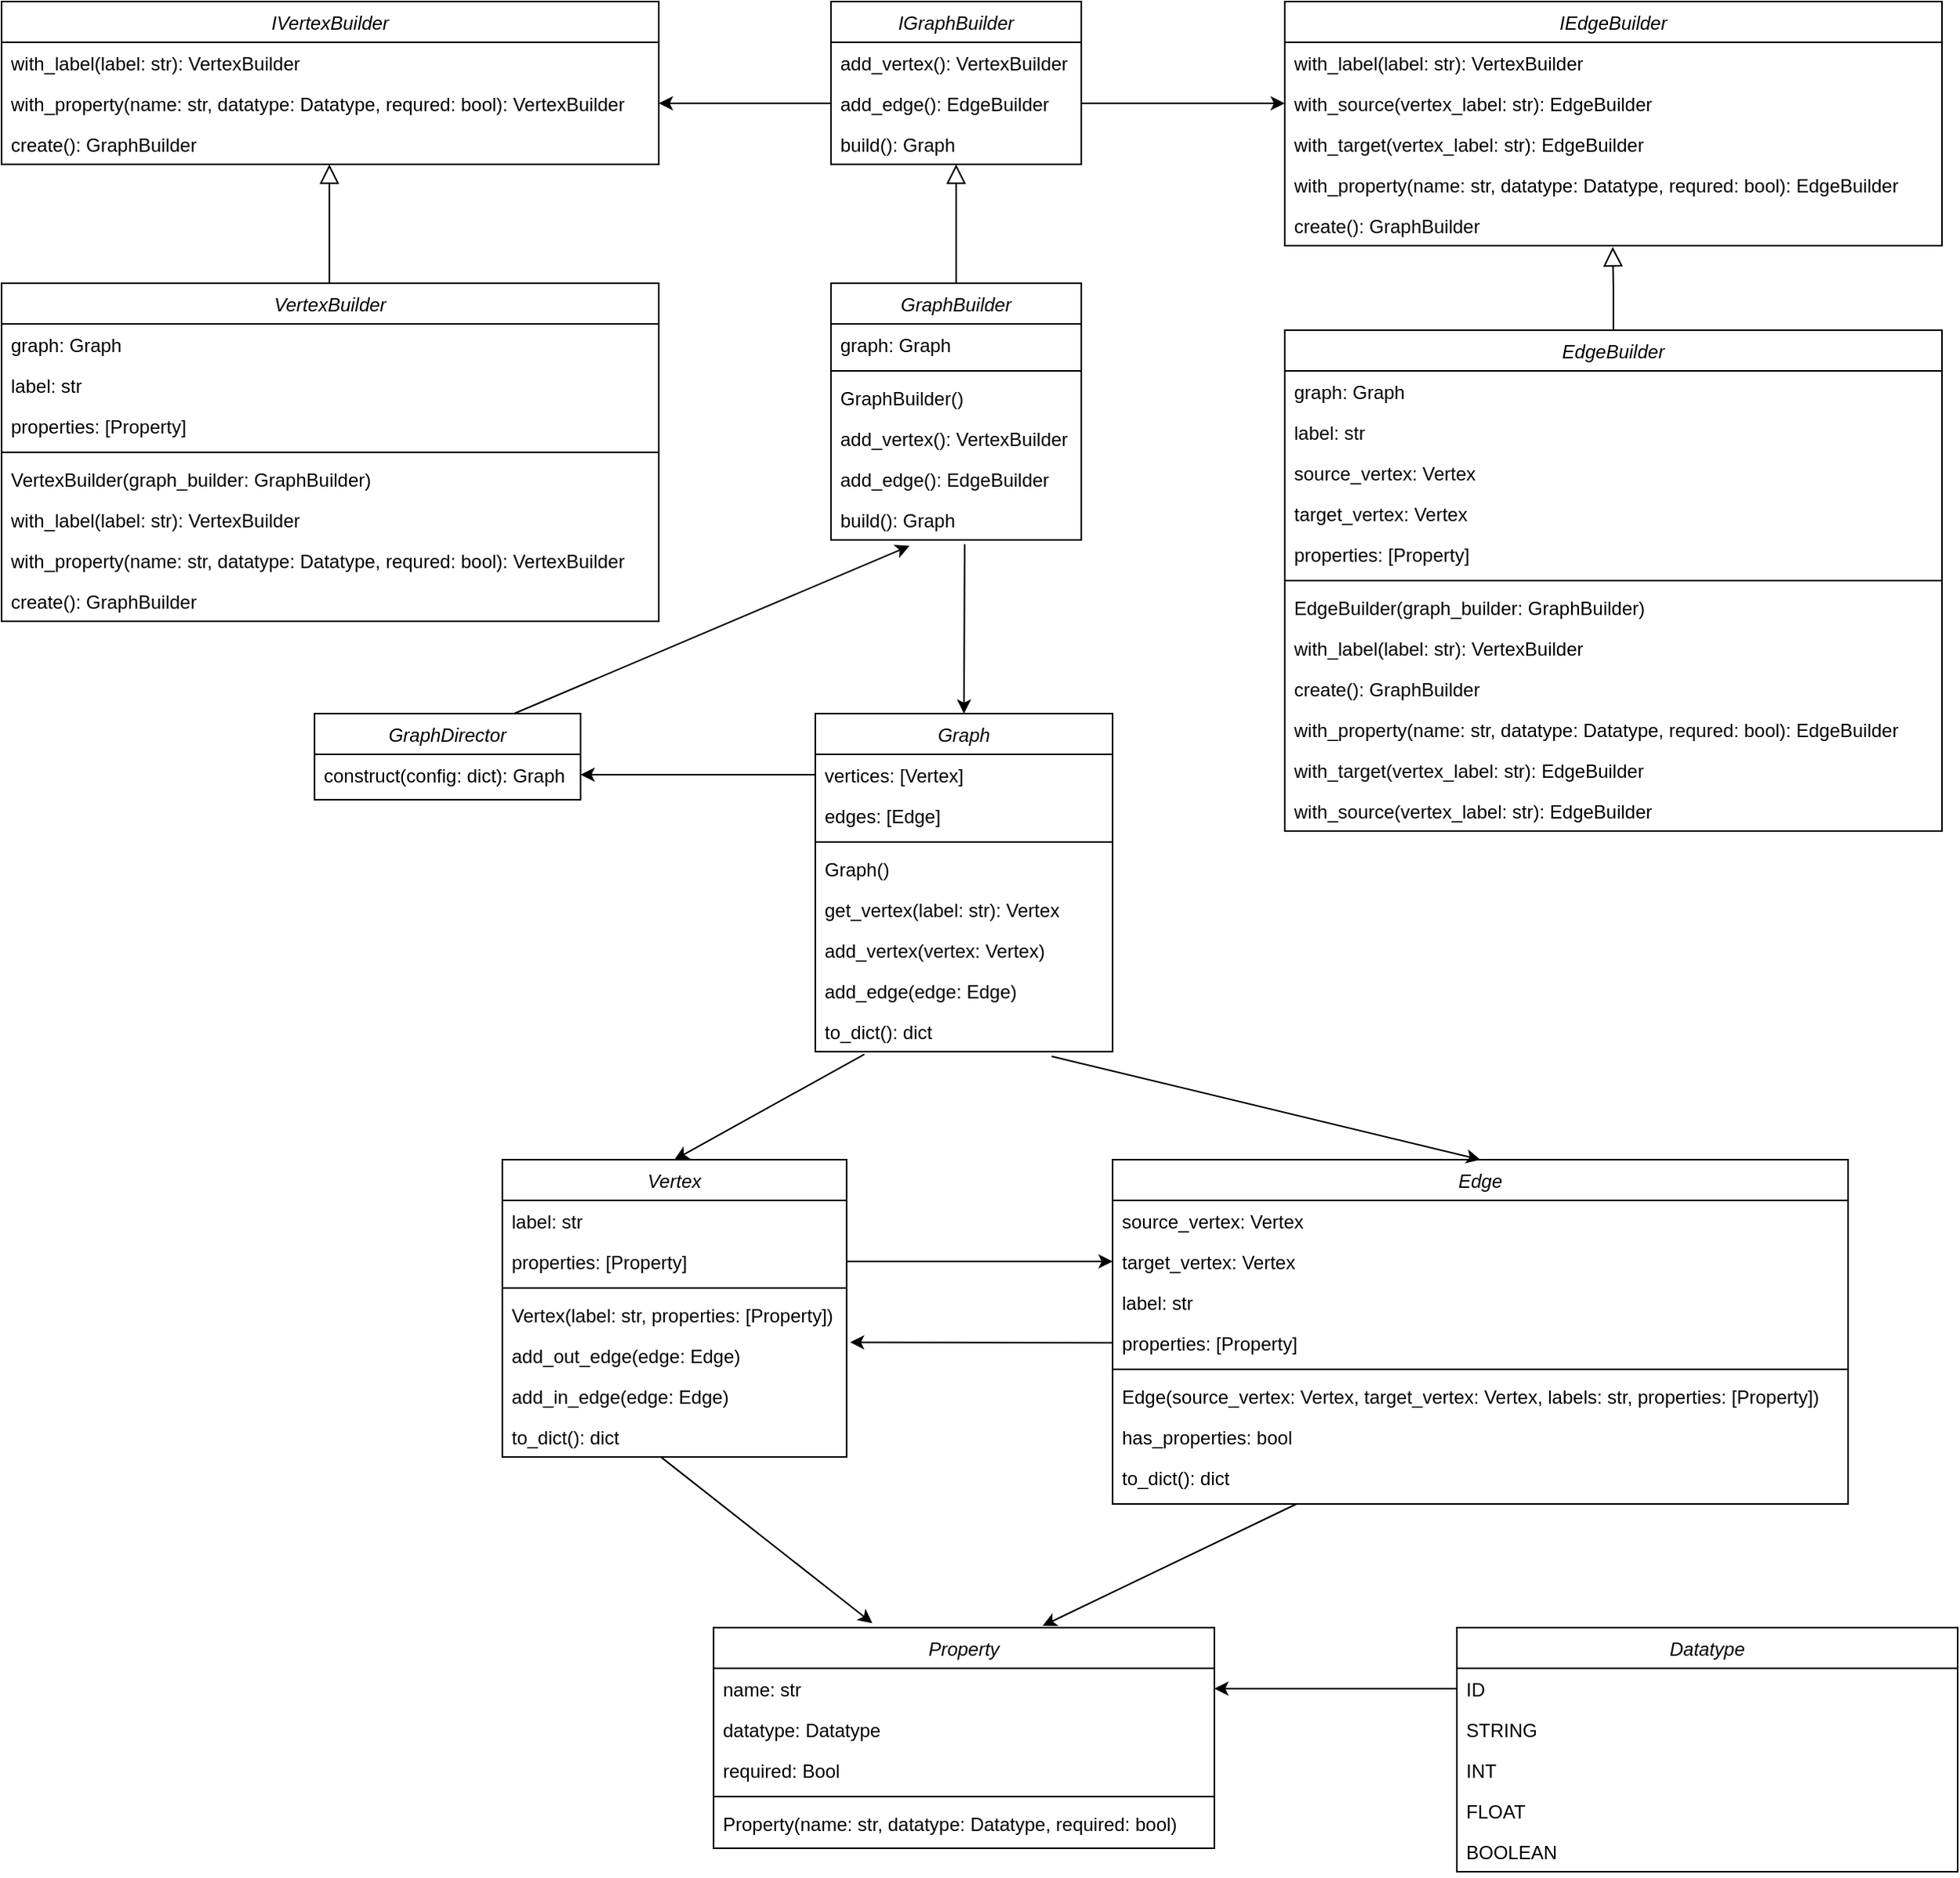 <mxfile version="22.0.8" type="device">
  <diagram id="C5RBs43oDa-KdzZeNtuy" name="Page-1">
    <mxGraphModel dx="3407" dy="1152" grid="1" gridSize="10" guides="1" tooltips="1" connect="1" arrows="1" fold="1" page="1" pageScale="1" pageWidth="827" pageHeight="1169" math="0" shadow="0">
      <root>
        <mxCell id="WIyWlLk6GJQsqaUBKTNV-0" />
        <mxCell id="WIyWlLk6GJQsqaUBKTNV-1" parent="WIyWlLk6GJQsqaUBKTNV-0" />
        <mxCell id="zkfFHV4jXpPFQw0GAbJ--0" value="IGraphBuilder" style="swimlane;fontStyle=2;align=center;verticalAlign=top;childLayout=stackLayout;horizontal=1;startSize=26;horizontalStack=0;resizeParent=1;resizeLast=0;collapsible=1;marginBottom=0;rounded=0;shadow=0;strokeWidth=1;" parent="WIyWlLk6GJQsqaUBKTNV-1" vertex="1">
          <mxGeometry x="-100" y="130" width="160" height="104" as="geometry">
            <mxRectangle x="230" y="140" width="160" height="26" as="alternateBounds" />
          </mxGeometry>
        </mxCell>
        <mxCell id="zkfFHV4jXpPFQw0GAbJ--5" value="add_vertex(): VertexBuilder" style="text;align=left;verticalAlign=top;spacingLeft=4;spacingRight=4;overflow=hidden;rotatable=0;points=[[0,0.5],[1,0.5]];portConstraint=eastwest;" parent="zkfFHV4jXpPFQw0GAbJ--0" vertex="1">
          <mxGeometry y="26" width="160" height="26" as="geometry" />
        </mxCell>
        <mxCell id="sVkTXvfY20Zcoot5NK_e-0" value="add_edge(): EdgeBuilder&#xa;" style="text;align=left;verticalAlign=top;spacingLeft=4;spacingRight=4;overflow=hidden;rotatable=0;points=[[0,0.5],[1,0.5]];portConstraint=eastwest;" vertex="1" parent="zkfFHV4jXpPFQw0GAbJ--0">
          <mxGeometry y="52" width="160" height="26" as="geometry" />
        </mxCell>
        <mxCell id="sVkTXvfY20Zcoot5NK_e-1" value="build(): Graph" style="text;align=left;verticalAlign=top;spacingLeft=4;spacingRight=4;overflow=hidden;rotatable=0;points=[[0,0.5],[1,0.5]];portConstraint=eastwest;" vertex="1" parent="zkfFHV4jXpPFQw0GAbJ--0">
          <mxGeometry y="78" width="160" height="26" as="geometry" />
        </mxCell>
        <mxCell id="zkfFHV4jXpPFQw0GAbJ--12" value="" style="endArrow=block;endSize=10;endFill=0;shadow=0;strokeWidth=1;rounded=0;edgeStyle=elbowEdgeStyle;elbow=vertical;exitX=0.5;exitY=0;exitDx=0;exitDy=0;" parent="WIyWlLk6GJQsqaUBKTNV-1" source="sVkTXvfY20Zcoot5NK_e-2" target="zkfFHV4jXpPFQw0GAbJ--0" edge="1">
          <mxGeometry width="160" relative="1" as="geometry">
            <mxPoint x="-20" y="310" as="sourcePoint" />
            <mxPoint x="-20" y="153" as="targetPoint" />
          </mxGeometry>
        </mxCell>
        <mxCell id="sVkTXvfY20Zcoot5NK_e-2" value="GraphBuilder" style="swimlane;fontStyle=2;align=center;verticalAlign=top;childLayout=stackLayout;horizontal=1;startSize=26;horizontalStack=0;resizeParent=1;resizeLast=0;collapsible=1;marginBottom=0;rounded=0;shadow=0;strokeWidth=1;" vertex="1" parent="WIyWlLk6GJQsqaUBKTNV-1">
          <mxGeometry x="-100" y="310" width="160" height="164" as="geometry">
            <mxRectangle x="230" y="140" width="160" height="26" as="alternateBounds" />
          </mxGeometry>
        </mxCell>
        <mxCell id="sVkTXvfY20Zcoot5NK_e-3" value="graph: Graph" style="text;align=left;verticalAlign=top;spacingLeft=4;spacingRight=4;overflow=hidden;rotatable=0;points=[[0,0.5],[1,0.5]];portConstraint=eastwest;" vertex="1" parent="sVkTXvfY20Zcoot5NK_e-2">
          <mxGeometry y="26" width="160" height="26" as="geometry" />
        </mxCell>
        <mxCell id="sVkTXvfY20Zcoot5NK_e-4" value="" style="line;html=1;strokeWidth=1;align=left;verticalAlign=middle;spacingTop=-1;spacingLeft=3;spacingRight=3;rotatable=0;labelPosition=right;points=[];portConstraint=eastwest;" vertex="1" parent="sVkTXvfY20Zcoot5NK_e-2">
          <mxGeometry y="52" width="160" height="8" as="geometry" />
        </mxCell>
        <mxCell id="sVkTXvfY20Zcoot5NK_e-12" value="GraphBuilder()" style="text;align=left;verticalAlign=top;spacingLeft=4;spacingRight=4;overflow=hidden;rotatable=0;points=[[0,0.5],[1,0.5]];portConstraint=eastwest;" vertex="1" parent="sVkTXvfY20Zcoot5NK_e-2">
          <mxGeometry y="60" width="160" height="26" as="geometry" />
        </mxCell>
        <mxCell id="sVkTXvfY20Zcoot5NK_e-5" value="add_vertex(): VertexBuilder" style="text;align=left;verticalAlign=top;spacingLeft=4;spacingRight=4;overflow=hidden;rotatable=0;points=[[0,0.5],[1,0.5]];portConstraint=eastwest;" vertex="1" parent="sVkTXvfY20Zcoot5NK_e-2">
          <mxGeometry y="86" width="160" height="26" as="geometry" />
        </mxCell>
        <mxCell id="sVkTXvfY20Zcoot5NK_e-6" value="add_edge(): EdgeBuilder&#xa;" style="text;align=left;verticalAlign=top;spacingLeft=4;spacingRight=4;overflow=hidden;rotatable=0;points=[[0,0.5],[1,0.5]];portConstraint=eastwest;" vertex="1" parent="sVkTXvfY20Zcoot5NK_e-2">
          <mxGeometry y="112" width="160" height="26" as="geometry" />
        </mxCell>
        <mxCell id="sVkTXvfY20Zcoot5NK_e-7" value="build(): Graph" style="text;align=left;verticalAlign=top;spacingLeft=4;spacingRight=4;overflow=hidden;rotatable=0;points=[[0,0.5],[1,0.5]];portConstraint=eastwest;" vertex="1" parent="sVkTXvfY20Zcoot5NK_e-2">
          <mxGeometry y="138" width="160" height="26" as="geometry" />
        </mxCell>
        <mxCell id="sVkTXvfY20Zcoot5NK_e-8" value="IVertexBuilder" style="swimlane;fontStyle=2;align=center;verticalAlign=top;childLayout=stackLayout;horizontal=1;startSize=26;horizontalStack=0;resizeParent=1;resizeLast=0;collapsible=1;marginBottom=0;rounded=0;shadow=0;strokeWidth=1;" vertex="1" parent="WIyWlLk6GJQsqaUBKTNV-1">
          <mxGeometry x="-630" y="130" width="420" height="104" as="geometry">
            <mxRectangle x="230" y="140" width="160" height="26" as="alternateBounds" />
          </mxGeometry>
        </mxCell>
        <mxCell id="sVkTXvfY20Zcoot5NK_e-9" value="with_label(label: str): VertexBuilder" style="text;align=left;verticalAlign=top;spacingLeft=4;spacingRight=4;overflow=hidden;rotatable=0;points=[[0,0.5],[1,0.5]];portConstraint=eastwest;" vertex="1" parent="sVkTXvfY20Zcoot5NK_e-8">
          <mxGeometry y="26" width="420" height="26" as="geometry" />
        </mxCell>
        <mxCell id="sVkTXvfY20Zcoot5NK_e-10" value="with_property(name: str, datatype: Datatype, requred: bool): VertexBuilder&#xa;" style="text;align=left;verticalAlign=top;spacingLeft=4;spacingRight=4;overflow=hidden;rotatable=0;points=[[0,0.5],[1,0.5]];portConstraint=eastwest;" vertex="1" parent="sVkTXvfY20Zcoot5NK_e-8">
          <mxGeometry y="52" width="420" height="26" as="geometry" />
        </mxCell>
        <mxCell id="sVkTXvfY20Zcoot5NK_e-11" value="create(): GraphBuilder" style="text;align=left;verticalAlign=top;spacingLeft=4;spacingRight=4;overflow=hidden;rotatable=0;points=[[0,0.5],[1,0.5]];portConstraint=eastwest;" vertex="1" parent="sVkTXvfY20Zcoot5NK_e-8">
          <mxGeometry y="78" width="420" height="26" as="geometry" />
        </mxCell>
        <mxCell id="sVkTXvfY20Zcoot5NK_e-13" value="VertexBuilder" style="swimlane;fontStyle=2;align=center;verticalAlign=top;childLayout=stackLayout;horizontal=1;startSize=26;horizontalStack=0;resizeParent=1;resizeLast=0;collapsible=1;marginBottom=0;rounded=0;shadow=0;strokeWidth=1;" vertex="1" parent="WIyWlLk6GJQsqaUBKTNV-1">
          <mxGeometry x="-630" y="310" width="420" height="216" as="geometry">
            <mxRectangle x="230" y="140" width="160" height="26" as="alternateBounds" />
          </mxGeometry>
        </mxCell>
        <mxCell id="sVkTXvfY20Zcoot5NK_e-18" value="graph: Graph" style="text;align=left;verticalAlign=top;spacingLeft=4;spacingRight=4;overflow=hidden;rotatable=0;points=[[0,0.5],[1,0.5]];portConstraint=eastwest;" vertex="1" parent="sVkTXvfY20Zcoot5NK_e-13">
          <mxGeometry y="26" width="420" height="26" as="geometry" />
        </mxCell>
        <mxCell id="sVkTXvfY20Zcoot5NK_e-19" value="label: str" style="text;align=left;verticalAlign=top;spacingLeft=4;spacingRight=4;overflow=hidden;rotatable=0;points=[[0,0.5],[1,0.5]];portConstraint=eastwest;" vertex="1" parent="sVkTXvfY20Zcoot5NK_e-13">
          <mxGeometry y="52" width="420" height="26" as="geometry" />
        </mxCell>
        <mxCell id="sVkTXvfY20Zcoot5NK_e-20" value="properties: [Property]" style="text;align=left;verticalAlign=top;spacingLeft=4;spacingRight=4;overflow=hidden;rotatable=0;points=[[0,0.5],[1,0.5]];portConstraint=eastwest;" vertex="1" parent="sVkTXvfY20Zcoot5NK_e-13">
          <mxGeometry y="78" width="420" height="26" as="geometry" />
        </mxCell>
        <mxCell id="sVkTXvfY20Zcoot5NK_e-17" value="" style="line;html=1;strokeWidth=1;align=left;verticalAlign=middle;spacingTop=-1;spacingLeft=3;spacingRight=3;rotatable=0;labelPosition=right;points=[];portConstraint=eastwest;" vertex="1" parent="sVkTXvfY20Zcoot5NK_e-13">
          <mxGeometry y="104" width="420" height="8" as="geometry" />
        </mxCell>
        <mxCell id="sVkTXvfY20Zcoot5NK_e-67" value="VertexBuilder(graph_builder: GraphBuilder)" style="text;align=left;verticalAlign=top;spacingLeft=4;spacingRight=4;overflow=hidden;rotatable=0;points=[[0,0.5],[1,0.5]];portConstraint=eastwest;" vertex="1" parent="sVkTXvfY20Zcoot5NK_e-13">
          <mxGeometry y="112" width="420" height="26" as="geometry" />
        </mxCell>
        <mxCell id="sVkTXvfY20Zcoot5NK_e-14" value="with_label(label: str): VertexBuilder" style="text;align=left;verticalAlign=top;spacingLeft=4;spacingRight=4;overflow=hidden;rotatable=0;points=[[0,0.5],[1,0.5]];portConstraint=eastwest;" vertex="1" parent="sVkTXvfY20Zcoot5NK_e-13">
          <mxGeometry y="138" width="420" height="26" as="geometry" />
        </mxCell>
        <mxCell id="sVkTXvfY20Zcoot5NK_e-15" value="with_property(name: str, datatype: Datatype, requred: bool): VertexBuilder&#xa;" style="text;align=left;verticalAlign=top;spacingLeft=4;spacingRight=4;overflow=hidden;rotatable=0;points=[[0,0.5],[1,0.5]];portConstraint=eastwest;" vertex="1" parent="sVkTXvfY20Zcoot5NK_e-13">
          <mxGeometry y="164" width="420" height="26" as="geometry" />
        </mxCell>
        <mxCell id="sVkTXvfY20Zcoot5NK_e-16" value="create(): GraphBuilder" style="text;align=left;verticalAlign=top;spacingLeft=4;spacingRight=4;overflow=hidden;rotatable=0;points=[[0,0.5],[1,0.5]];portConstraint=eastwest;" vertex="1" parent="sVkTXvfY20Zcoot5NK_e-13">
          <mxGeometry y="190" width="420" height="26" as="geometry" />
        </mxCell>
        <mxCell id="sVkTXvfY20Zcoot5NK_e-21" value="" style="endArrow=block;endSize=10;endFill=0;shadow=0;strokeWidth=1;rounded=0;edgeStyle=elbowEdgeStyle;elbow=vertical;exitX=0.5;exitY=0;exitDx=0;exitDy=0;" edge="1" parent="WIyWlLk6GJQsqaUBKTNV-1">
          <mxGeometry width="160" relative="1" as="geometry">
            <mxPoint x="-420.5" y="310" as="sourcePoint" />
            <mxPoint x="-420.5" y="234" as="targetPoint" />
          </mxGeometry>
        </mxCell>
        <mxCell id="sVkTXvfY20Zcoot5NK_e-35" value="IEdgeBuilder" style="swimlane;fontStyle=2;align=center;verticalAlign=top;childLayout=stackLayout;horizontal=1;startSize=26;horizontalStack=0;resizeParent=1;resizeLast=0;collapsible=1;marginBottom=0;rounded=0;shadow=0;strokeWidth=1;" vertex="1" parent="WIyWlLk6GJQsqaUBKTNV-1">
          <mxGeometry x="190" y="130" width="420" height="156" as="geometry">
            <mxRectangle x="230" y="140" width="160" height="26" as="alternateBounds" />
          </mxGeometry>
        </mxCell>
        <mxCell id="sVkTXvfY20Zcoot5NK_e-36" value="with_label(label: str): VertexBuilder" style="text;align=left;verticalAlign=top;spacingLeft=4;spacingRight=4;overflow=hidden;rotatable=0;points=[[0,0.5],[1,0.5]];portConstraint=eastwest;" vertex="1" parent="sVkTXvfY20Zcoot5NK_e-35">
          <mxGeometry y="26" width="420" height="26" as="geometry" />
        </mxCell>
        <mxCell id="sVkTXvfY20Zcoot5NK_e-48" value="with_source(vertex_label: str): EdgeBuilder" style="text;align=left;verticalAlign=top;spacingLeft=4;spacingRight=4;overflow=hidden;rotatable=0;points=[[0,0.5],[1,0.5]];portConstraint=eastwest;" vertex="1" parent="sVkTXvfY20Zcoot5NK_e-35">
          <mxGeometry y="52" width="420" height="26" as="geometry" />
        </mxCell>
        <mxCell id="sVkTXvfY20Zcoot5NK_e-49" value="with_target(vertex_label: str): EdgeBuilder" style="text;align=left;verticalAlign=top;spacingLeft=4;spacingRight=4;overflow=hidden;rotatable=0;points=[[0,0.5],[1,0.5]];portConstraint=eastwest;" vertex="1" parent="sVkTXvfY20Zcoot5NK_e-35">
          <mxGeometry y="78" width="420" height="26" as="geometry" />
        </mxCell>
        <mxCell id="sVkTXvfY20Zcoot5NK_e-37" value="with_property(name: str, datatype: Datatype, requred: bool): EdgeBuilder&#xa;" style="text;align=left;verticalAlign=top;spacingLeft=4;spacingRight=4;overflow=hidden;rotatable=0;points=[[0,0.5],[1,0.5]];portConstraint=eastwest;" vertex="1" parent="sVkTXvfY20Zcoot5NK_e-35">
          <mxGeometry y="104" width="420" height="26" as="geometry" />
        </mxCell>
        <mxCell id="sVkTXvfY20Zcoot5NK_e-38" value="create(): GraphBuilder" style="text;align=left;verticalAlign=top;spacingLeft=4;spacingRight=4;overflow=hidden;rotatable=0;points=[[0,0.5],[1,0.5]];portConstraint=eastwest;" vertex="1" parent="sVkTXvfY20Zcoot5NK_e-35">
          <mxGeometry y="130" width="420" height="26" as="geometry" />
        </mxCell>
        <mxCell id="sVkTXvfY20Zcoot5NK_e-39" value="EdgeBuilder" style="swimlane;fontStyle=2;align=center;verticalAlign=top;childLayout=stackLayout;horizontal=1;startSize=26;horizontalStack=0;resizeParent=1;resizeLast=0;collapsible=1;marginBottom=0;rounded=0;shadow=0;strokeWidth=1;" vertex="1" parent="WIyWlLk6GJQsqaUBKTNV-1">
          <mxGeometry x="190" y="340" width="420" height="320" as="geometry">
            <mxRectangle x="230" y="140" width="160" height="26" as="alternateBounds" />
          </mxGeometry>
        </mxCell>
        <mxCell id="sVkTXvfY20Zcoot5NK_e-40" value="graph: Graph" style="text;align=left;verticalAlign=top;spacingLeft=4;spacingRight=4;overflow=hidden;rotatable=0;points=[[0,0.5],[1,0.5]];portConstraint=eastwest;" vertex="1" parent="sVkTXvfY20Zcoot5NK_e-39">
          <mxGeometry y="26" width="420" height="26" as="geometry" />
        </mxCell>
        <mxCell id="sVkTXvfY20Zcoot5NK_e-41" value="label: str" style="text;align=left;verticalAlign=top;spacingLeft=4;spacingRight=4;overflow=hidden;rotatable=0;points=[[0,0.5],[1,0.5]];portConstraint=eastwest;" vertex="1" parent="sVkTXvfY20Zcoot5NK_e-39">
          <mxGeometry y="52" width="420" height="26" as="geometry" />
        </mxCell>
        <mxCell id="sVkTXvfY20Zcoot5NK_e-42" value="source_vertex: Vertex" style="text;align=left;verticalAlign=top;spacingLeft=4;spacingRight=4;overflow=hidden;rotatable=0;points=[[0,0.5],[1,0.5]];portConstraint=eastwest;" vertex="1" parent="sVkTXvfY20Zcoot5NK_e-39">
          <mxGeometry y="78" width="420" height="26" as="geometry" />
        </mxCell>
        <mxCell id="sVkTXvfY20Zcoot5NK_e-50" value="target_vertex: Vertex" style="text;align=left;verticalAlign=top;spacingLeft=4;spacingRight=4;overflow=hidden;rotatable=0;points=[[0,0.5],[1,0.5]];portConstraint=eastwest;" vertex="1" parent="sVkTXvfY20Zcoot5NK_e-39">
          <mxGeometry y="104" width="420" height="26" as="geometry" />
        </mxCell>
        <mxCell id="sVkTXvfY20Zcoot5NK_e-51" value="properties: [Property]" style="text;align=left;verticalAlign=top;spacingLeft=4;spacingRight=4;overflow=hidden;rotatable=0;points=[[0,0.5],[1,0.5]];portConstraint=eastwest;" vertex="1" parent="sVkTXvfY20Zcoot5NK_e-39">
          <mxGeometry y="130" width="420" height="26" as="geometry" />
        </mxCell>
        <mxCell id="sVkTXvfY20Zcoot5NK_e-43" value="" style="line;html=1;strokeWidth=1;align=left;verticalAlign=middle;spacingTop=-1;spacingLeft=3;spacingRight=3;rotatable=0;labelPosition=right;points=[];portConstraint=eastwest;" vertex="1" parent="sVkTXvfY20Zcoot5NK_e-39">
          <mxGeometry y="156" width="420" height="8" as="geometry" />
        </mxCell>
        <mxCell id="sVkTXvfY20Zcoot5NK_e-68" value="EdgeBuilder(graph_builder: GraphBuilder)" style="text;align=left;verticalAlign=top;spacingLeft=4;spacingRight=4;overflow=hidden;rotatable=0;points=[[0,0.5],[1,0.5]];portConstraint=eastwest;" vertex="1" parent="sVkTXvfY20Zcoot5NK_e-39">
          <mxGeometry y="164" width="420" height="26" as="geometry" />
        </mxCell>
        <mxCell id="sVkTXvfY20Zcoot5NK_e-52" value="with_label(label: str): VertexBuilder" style="text;align=left;verticalAlign=top;spacingLeft=4;spacingRight=4;overflow=hidden;rotatable=0;points=[[0,0.5],[1,0.5]];portConstraint=eastwest;" vertex="1" parent="sVkTXvfY20Zcoot5NK_e-39">
          <mxGeometry y="190" width="420" height="26" as="geometry" />
        </mxCell>
        <mxCell id="sVkTXvfY20Zcoot5NK_e-56" value="create(): GraphBuilder" style="text;align=left;verticalAlign=top;spacingLeft=4;spacingRight=4;overflow=hidden;rotatable=0;points=[[0,0.5],[1,0.5]];portConstraint=eastwest;" vertex="1" parent="sVkTXvfY20Zcoot5NK_e-39">
          <mxGeometry y="216" width="420" height="26" as="geometry" />
        </mxCell>
        <mxCell id="sVkTXvfY20Zcoot5NK_e-55" value="with_property(name: str, datatype: Datatype, requred: bool): EdgeBuilder&#xa;" style="text;align=left;verticalAlign=top;spacingLeft=4;spacingRight=4;overflow=hidden;rotatable=0;points=[[0,0.5],[1,0.5]];portConstraint=eastwest;" vertex="1" parent="sVkTXvfY20Zcoot5NK_e-39">
          <mxGeometry y="242" width="420" height="26" as="geometry" />
        </mxCell>
        <mxCell id="sVkTXvfY20Zcoot5NK_e-54" value="with_target(vertex_label: str): EdgeBuilder" style="text;align=left;verticalAlign=top;spacingLeft=4;spacingRight=4;overflow=hidden;rotatable=0;points=[[0,0.5],[1,0.5]];portConstraint=eastwest;" vertex="1" parent="sVkTXvfY20Zcoot5NK_e-39">
          <mxGeometry y="268" width="420" height="26" as="geometry" />
        </mxCell>
        <mxCell id="sVkTXvfY20Zcoot5NK_e-53" value="with_source(vertex_label: str): EdgeBuilder" style="text;align=left;verticalAlign=top;spacingLeft=4;spacingRight=4;overflow=hidden;rotatable=0;points=[[0,0.5],[1,0.5]];portConstraint=eastwest;" vertex="1" parent="sVkTXvfY20Zcoot5NK_e-39">
          <mxGeometry y="294" width="420" height="26" as="geometry" />
        </mxCell>
        <mxCell id="sVkTXvfY20Zcoot5NK_e-47" value="" style="endArrow=block;endSize=10;endFill=0;shadow=0;strokeWidth=1;rounded=0;edgeStyle=elbowEdgeStyle;elbow=vertical;exitX=0.5;exitY=0;exitDx=0;exitDy=0;entryX=0.499;entryY=1.029;entryDx=0;entryDy=0;entryPerimeter=0;" edge="1" parent="WIyWlLk6GJQsqaUBKTNV-1" source="sVkTXvfY20Zcoot5NK_e-39" target="sVkTXvfY20Zcoot5NK_e-38">
          <mxGeometry width="160" relative="1" as="geometry">
            <mxPoint x="399.5" y="310" as="sourcePoint" />
            <mxPoint x="399.5" y="234" as="targetPoint" />
          </mxGeometry>
        </mxCell>
        <mxCell id="sVkTXvfY20Zcoot5NK_e-57" value="" style="endArrow=classic;html=1;rounded=0;exitX=1;exitY=0.5;exitDx=0;exitDy=0;entryX=0;entryY=0.5;entryDx=0;entryDy=0;" edge="1" parent="WIyWlLk6GJQsqaUBKTNV-1" source="sVkTXvfY20Zcoot5NK_e-0" target="sVkTXvfY20Zcoot5NK_e-48">
          <mxGeometry width="50" height="50" relative="1" as="geometry">
            <mxPoint x="40" y="310" as="sourcePoint" />
            <mxPoint x="90" y="260" as="targetPoint" />
          </mxGeometry>
        </mxCell>
        <mxCell id="sVkTXvfY20Zcoot5NK_e-58" style="edgeStyle=orthogonalEdgeStyle;rounded=0;orthogonalLoop=1;jettySize=auto;html=1;exitX=0;exitY=0.5;exitDx=0;exitDy=0;" edge="1" parent="WIyWlLk6GJQsqaUBKTNV-1" source="sVkTXvfY20Zcoot5NK_e-0" target="sVkTXvfY20Zcoot5NK_e-10">
          <mxGeometry relative="1" as="geometry" />
        </mxCell>
        <mxCell id="sVkTXvfY20Zcoot5NK_e-59" value="Graph" style="swimlane;fontStyle=2;align=center;verticalAlign=top;childLayout=stackLayout;horizontal=1;startSize=26;horizontalStack=0;resizeParent=1;resizeLast=0;collapsible=1;marginBottom=0;rounded=0;shadow=0;strokeWidth=1;" vertex="1" parent="WIyWlLk6GJQsqaUBKTNV-1">
          <mxGeometry x="-110" y="585" width="190" height="216" as="geometry">
            <mxRectangle x="230" y="140" width="160" height="26" as="alternateBounds" />
          </mxGeometry>
        </mxCell>
        <mxCell id="sVkTXvfY20Zcoot5NK_e-60" value="vertices: [Vertex]" style="text;align=left;verticalAlign=top;spacingLeft=4;spacingRight=4;overflow=hidden;rotatable=0;points=[[0,0.5],[1,0.5]];portConstraint=eastwest;" vertex="1" parent="sVkTXvfY20Zcoot5NK_e-59">
          <mxGeometry y="26" width="190" height="26" as="geometry" />
        </mxCell>
        <mxCell id="sVkTXvfY20Zcoot5NK_e-66" value="edges: [Edge]" style="text;align=left;verticalAlign=top;spacingLeft=4;spacingRight=4;overflow=hidden;rotatable=0;points=[[0,0.5],[1,0.5]];portConstraint=eastwest;" vertex="1" parent="sVkTXvfY20Zcoot5NK_e-59">
          <mxGeometry y="52" width="190" height="26" as="geometry" />
        </mxCell>
        <mxCell id="sVkTXvfY20Zcoot5NK_e-61" value="" style="line;html=1;strokeWidth=1;align=left;verticalAlign=middle;spacingTop=-1;spacingLeft=3;spacingRight=3;rotatable=0;labelPosition=right;points=[];portConstraint=eastwest;" vertex="1" parent="sVkTXvfY20Zcoot5NK_e-59">
          <mxGeometry y="78" width="190" height="8" as="geometry" />
        </mxCell>
        <mxCell id="sVkTXvfY20Zcoot5NK_e-62" value="Graph()" style="text;align=left;verticalAlign=top;spacingLeft=4;spacingRight=4;overflow=hidden;rotatable=0;points=[[0,0.5],[1,0.5]];portConstraint=eastwest;" vertex="1" parent="sVkTXvfY20Zcoot5NK_e-59">
          <mxGeometry y="86" width="190" height="26" as="geometry" />
        </mxCell>
        <mxCell id="sVkTXvfY20Zcoot5NK_e-69" value="get_vertex(label: str): Vertex" style="text;align=left;verticalAlign=top;spacingLeft=4;spacingRight=4;overflow=hidden;rotatable=0;points=[[0,0.5],[1,0.5]];portConstraint=eastwest;" vertex="1" parent="sVkTXvfY20Zcoot5NK_e-59">
          <mxGeometry y="112" width="190" height="26" as="geometry" />
        </mxCell>
        <mxCell id="sVkTXvfY20Zcoot5NK_e-71" value="add_vertex(vertex: Vertex)" style="text;align=left;verticalAlign=top;spacingLeft=4;spacingRight=4;overflow=hidden;rotatable=0;points=[[0,0.5],[1,0.5]];portConstraint=eastwest;" vertex="1" parent="sVkTXvfY20Zcoot5NK_e-59">
          <mxGeometry y="138" width="190" height="26" as="geometry" />
        </mxCell>
        <mxCell id="sVkTXvfY20Zcoot5NK_e-72" value="add_edge(edge: Edge)" style="text;align=left;verticalAlign=top;spacingLeft=4;spacingRight=4;overflow=hidden;rotatable=0;points=[[0,0.5],[1,0.5]];portConstraint=eastwest;" vertex="1" parent="sVkTXvfY20Zcoot5NK_e-59">
          <mxGeometry y="164" width="190" height="26" as="geometry" />
        </mxCell>
        <mxCell id="sVkTXvfY20Zcoot5NK_e-70" value="to_dict(): dict" style="text;align=left;verticalAlign=top;spacingLeft=4;spacingRight=4;overflow=hidden;rotatable=0;points=[[0,0.5],[1,0.5]];portConstraint=eastwest;" vertex="1" parent="sVkTXvfY20Zcoot5NK_e-59">
          <mxGeometry y="190" width="190" height="26" as="geometry" />
        </mxCell>
        <mxCell id="sVkTXvfY20Zcoot5NK_e-73" value="" style="endArrow=classic;html=1;rounded=0;exitX=0.534;exitY=1.105;exitDx=0;exitDy=0;exitPerimeter=0;entryX=0.5;entryY=0;entryDx=0;entryDy=0;" edge="1" parent="WIyWlLk6GJQsqaUBKTNV-1" source="sVkTXvfY20Zcoot5NK_e-7" target="sVkTXvfY20Zcoot5NK_e-59">
          <mxGeometry width="50" height="50" relative="1" as="geometry">
            <mxPoint x="-30" y="420" as="sourcePoint" />
            <mxPoint x="20" y="370" as="targetPoint" />
          </mxGeometry>
        </mxCell>
        <mxCell id="sVkTXvfY20Zcoot5NK_e-74" value="Vertex" style="swimlane;fontStyle=2;align=center;verticalAlign=top;childLayout=stackLayout;horizontal=1;startSize=26;horizontalStack=0;resizeParent=1;resizeLast=0;collapsible=1;marginBottom=0;rounded=0;shadow=0;strokeWidth=1;" vertex="1" parent="WIyWlLk6GJQsqaUBKTNV-1">
          <mxGeometry x="-310" y="870" width="220" height="190" as="geometry">
            <mxRectangle x="230" y="140" width="160" height="26" as="alternateBounds" />
          </mxGeometry>
        </mxCell>
        <mxCell id="sVkTXvfY20Zcoot5NK_e-75" value="label: str" style="text;align=left;verticalAlign=top;spacingLeft=4;spacingRight=4;overflow=hidden;rotatable=0;points=[[0,0.5],[1,0.5]];portConstraint=eastwest;" vertex="1" parent="sVkTXvfY20Zcoot5NK_e-74">
          <mxGeometry y="26" width="220" height="26" as="geometry" />
        </mxCell>
        <mxCell id="sVkTXvfY20Zcoot5NK_e-76" value="properties: [Property]" style="text;align=left;verticalAlign=top;spacingLeft=4;spacingRight=4;overflow=hidden;rotatable=0;points=[[0,0.5],[1,0.5]];portConstraint=eastwest;" vertex="1" parent="sVkTXvfY20Zcoot5NK_e-74">
          <mxGeometry y="52" width="220" height="26" as="geometry" />
        </mxCell>
        <mxCell id="sVkTXvfY20Zcoot5NK_e-77" value="" style="line;html=1;strokeWidth=1;align=left;verticalAlign=middle;spacingTop=-1;spacingLeft=3;spacingRight=3;rotatable=0;labelPosition=right;points=[];portConstraint=eastwest;" vertex="1" parent="sVkTXvfY20Zcoot5NK_e-74">
          <mxGeometry y="78" width="220" height="8" as="geometry" />
        </mxCell>
        <mxCell id="sVkTXvfY20Zcoot5NK_e-78" value="Vertex(label: str, properties: [Property])" style="text;align=left;verticalAlign=top;spacingLeft=4;spacingRight=4;overflow=hidden;rotatable=0;points=[[0,0.5],[1,0.5]];portConstraint=eastwest;" vertex="1" parent="sVkTXvfY20Zcoot5NK_e-74">
          <mxGeometry y="86" width="220" height="26" as="geometry" />
        </mxCell>
        <mxCell id="sVkTXvfY20Zcoot5NK_e-79" value="add_out_edge(edge: Edge)" style="text;align=left;verticalAlign=top;spacingLeft=4;spacingRight=4;overflow=hidden;rotatable=0;points=[[0,0.5],[1,0.5]];portConstraint=eastwest;" vertex="1" parent="sVkTXvfY20Zcoot5NK_e-74">
          <mxGeometry y="112" width="220" height="26" as="geometry" />
        </mxCell>
        <mxCell id="sVkTXvfY20Zcoot5NK_e-80" value="add_in_edge(edge: Edge)" style="text;align=left;verticalAlign=top;spacingLeft=4;spacingRight=4;overflow=hidden;rotatable=0;points=[[0,0.5],[1,0.5]];portConstraint=eastwest;" vertex="1" parent="sVkTXvfY20Zcoot5NK_e-74">
          <mxGeometry y="138" width="220" height="26" as="geometry" />
        </mxCell>
        <mxCell id="sVkTXvfY20Zcoot5NK_e-82" value="to_dict(): dict" style="text;align=left;verticalAlign=top;spacingLeft=4;spacingRight=4;overflow=hidden;rotatable=0;points=[[0,0.5],[1,0.5]];portConstraint=eastwest;" vertex="1" parent="sVkTXvfY20Zcoot5NK_e-74">
          <mxGeometry y="164" width="220" height="26" as="geometry" />
        </mxCell>
        <mxCell id="sVkTXvfY20Zcoot5NK_e-83" value="Edge" style="swimlane;fontStyle=2;align=center;verticalAlign=top;childLayout=stackLayout;horizontal=1;startSize=26;horizontalStack=0;resizeParent=1;resizeLast=0;collapsible=1;marginBottom=0;rounded=0;shadow=0;strokeWidth=1;" vertex="1" parent="WIyWlLk6GJQsqaUBKTNV-1">
          <mxGeometry x="80" y="870" width="470" height="220" as="geometry">
            <mxRectangle x="230" y="140" width="160" height="26" as="alternateBounds" />
          </mxGeometry>
        </mxCell>
        <mxCell id="sVkTXvfY20Zcoot5NK_e-84" value="source_vertex: Vertex" style="text;align=left;verticalAlign=top;spacingLeft=4;spacingRight=4;overflow=hidden;rotatable=0;points=[[0,0.5],[1,0.5]];portConstraint=eastwest;" vertex="1" parent="sVkTXvfY20Zcoot5NK_e-83">
          <mxGeometry y="26" width="470" height="26" as="geometry" />
        </mxCell>
        <mxCell id="sVkTXvfY20Zcoot5NK_e-85" value="target_vertex: Vertex" style="text;align=left;verticalAlign=top;spacingLeft=4;spacingRight=4;overflow=hidden;rotatable=0;points=[[0,0.5],[1,0.5]];portConstraint=eastwest;" vertex="1" parent="sVkTXvfY20Zcoot5NK_e-83">
          <mxGeometry y="52" width="470" height="26" as="geometry" />
        </mxCell>
        <mxCell id="sVkTXvfY20Zcoot5NK_e-92" value="label: str" style="text;align=left;verticalAlign=top;spacingLeft=4;spacingRight=4;overflow=hidden;rotatable=0;points=[[0,0.5],[1,0.5]];portConstraint=eastwest;" vertex="1" parent="sVkTXvfY20Zcoot5NK_e-83">
          <mxGeometry y="78" width="470" height="26" as="geometry" />
        </mxCell>
        <mxCell id="sVkTXvfY20Zcoot5NK_e-93" value="properties: [Property]" style="text;align=left;verticalAlign=top;spacingLeft=4;spacingRight=4;overflow=hidden;rotatable=0;points=[[0,0.5],[1,0.5]];portConstraint=eastwest;" vertex="1" parent="sVkTXvfY20Zcoot5NK_e-83">
          <mxGeometry y="104" width="470" height="26" as="geometry" />
        </mxCell>
        <mxCell id="sVkTXvfY20Zcoot5NK_e-86" value="" style="line;html=1;strokeWidth=1;align=left;verticalAlign=middle;spacingTop=-1;spacingLeft=3;spacingRight=3;rotatable=0;labelPosition=right;points=[];portConstraint=eastwest;" vertex="1" parent="sVkTXvfY20Zcoot5NK_e-83">
          <mxGeometry y="130" width="470" height="8" as="geometry" />
        </mxCell>
        <mxCell id="sVkTXvfY20Zcoot5NK_e-87" value="Edge(source_vertex: Vertex, target_vertex: Vertex, labels: str, properties: [Property])" style="text;align=left;verticalAlign=top;spacingLeft=4;spacingRight=4;overflow=hidden;rotatable=0;points=[[0,0.5],[1,0.5]];portConstraint=eastwest;" vertex="1" parent="sVkTXvfY20Zcoot5NK_e-83">
          <mxGeometry y="138" width="470" height="26" as="geometry" />
        </mxCell>
        <mxCell id="sVkTXvfY20Zcoot5NK_e-88" value="has_properties: bool" style="text;align=left;verticalAlign=top;spacingLeft=4;spacingRight=4;overflow=hidden;rotatable=0;points=[[0,0.5],[1,0.5]];portConstraint=eastwest;" vertex="1" parent="sVkTXvfY20Zcoot5NK_e-83">
          <mxGeometry y="164" width="470" height="26" as="geometry" />
        </mxCell>
        <mxCell id="sVkTXvfY20Zcoot5NK_e-91" value="to_dict(): dict" style="text;align=left;verticalAlign=top;spacingLeft=4;spacingRight=4;overflow=hidden;rotatable=0;points=[[0,0.5],[1,0.5]];portConstraint=eastwest;" vertex="1" parent="sVkTXvfY20Zcoot5NK_e-83">
          <mxGeometry y="190" width="470" height="26" as="geometry" />
        </mxCell>
        <mxCell id="sVkTXvfY20Zcoot5NK_e-94" value="" style="endArrow=classic;html=1;rounded=0;exitX=1;exitY=0.5;exitDx=0;exitDy=0;entryX=0;entryY=0.5;entryDx=0;entryDy=0;" edge="1" parent="WIyWlLk6GJQsqaUBKTNV-1" source="sVkTXvfY20Zcoot5NK_e-76" target="sVkTXvfY20Zcoot5NK_e-85">
          <mxGeometry width="50" height="50" relative="1" as="geometry">
            <mxPoint x="70" y="1060" as="sourcePoint" />
            <mxPoint x="120" y="1010" as="targetPoint" />
          </mxGeometry>
        </mxCell>
        <mxCell id="sVkTXvfY20Zcoot5NK_e-95" value="" style="endArrow=classic;html=1;rounded=0;exitX=0;exitY=0.5;exitDx=0;exitDy=0;entryX=1.01;entryY=0.18;entryDx=0;entryDy=0;entryPerimeter=0;" edge="1" parent="WIyWlLk6GJQsqaUBKTNV-1" source="sVkTXvfY20Zcoot5NK_e-93" target="sVkTXvfY20Zcoot5NK_e-79">
          <mxGeometry width="50" height="50" relative="1" as="geometry">
            <mxPoint x="70" y="1060" as="sourcePoint" />
            <mxPoint x="120" y="1010" as="targetPoint" />
          </mxGeometry>
        </mxCell>
        <mxCell id="sVkTXvfY20Zcoot5NK_e-96" value="" style="endArrow=classic;html=1;rounded=0;exitX=0.165;exitY=1.064;exitDx=0;exitDy=0;exitPerimeter=0;entryX=0.5;entryY=0;entryDx=0;entryDy=0;" edge="1" parent="WIyWlLk6GJQsqaUBKTNV-1" source="sVkTXvfY20Zcoot5NK_e-70" target="sVkTXvfY20Zcoot5NK_e-74">
          <mxGeometry width="50" height="50" relative="1" as="geometry">
            <mxPoint x="60" y="950" as="sourcePoint" />
            <mxPoint x="110" y="900" as="targetPoint" />
          </mxGeometry>
        </mxCell>
        <mxCell id="sVkTXvfY20Zcoot5NK_e-97" value="" style="endArrow=classic;html=1;rounded=0;exitX=0.795;exitY=1.115;exitDx=0;exitDy=0;exitPerimeter=0;entryX=0.5;entryY=0;entryDx=0;entryDy=0;" edge="1" parent="WIyWlLk6GJQsqaUBKTNV-1" source="sVkTXvfY20Zcoot5NK_e-70" target="sVkTXvfY20Zcoot5NK_e-83">
          <mxGeometry width="50" height="50" relative="1" as="geometry">
            <mxPoint x="180" y="900" as="sourcePoint" />
            <mxPoint x="230" y="850" as="targetPoint" />
          </mxGeometry>
        </mxCell>
        <mxCell id="sVkTXvfY20Zcoot5NK_e-98" value="Property" style="swimlane;fontStyle=2;align=center;verticalAlign=top;childLayout=stackLayout;horizontal=1;startSize=26;horizontalStack=0;resizeParent=1;resizeLast=0;collapsible=1;marginBottom=0;rounded=0;shadow=0;strokeWidth=1;" vertex="1" parent="WIyWlLk6GJQsqaUBKTNV-1">
          <mxGeometry x="-175" y="1169" width="320" height="141" as="geometry">
            <mxRectangle x="230" y="140" width="160" height="26" as="alternateBounds" />
          </mxGeometry>
        </mxCell>
        <mxCell id="sVkTXvfY20Zcoot5NK_e-99" value="name: str" style="text;align=left;verticalAlign=top;spacingLeft=4;spacingRight=4;overflow=hidden;rotatable=0;points=[[0,0.5],[1,0.5]];portConstraint=eastwest;" vertex="1" parent="sVkTXvfY20Zcoot5NK_e-98">
          <mxGeometry y="26" width="320" height="26" as="geometry" />
        </mxCell>
        <mxCell id="sVkTXvfY20Zcoot5NK_e-100" value="datatype: Datatype" style="text;align=left;verticalAlign=top;spacingLeft=4;spacingRight=4;overflow=hidden;rotatable=0;points=[[0,0.5],[1,0.5]];portConstraint=eastwest;" vertex="1" parent="sVkTXvfY20Zcoot5NK_e-98">
          <mxGeometry y="52" width="320" height="26" as="geometry" />
        </mxCell>
        <mxCell id="sVkTXvfY20Zcoot5NK_e-106" value="required: Bool" style="text;align=left;verticalAlign=top;spacingLeft=4;spacingRight=4;overflow=hidden;rotatable=0;points=[[0,0.5],[1,0.5]];portConstraint=eastwest;" vertex="1" parent="sVkTXvfY20Zcoot5NK_e-98">
          <mxGeometry y="78" width="320" height="26" as="geometry" />
        </mxCell>
        <mxCell id="sVkTXvfY20Zcoot5NK_e-101" value="" style="line;html=1;strokeWidth=1;align=left;verticalAlign=middle;spacingTop=-1;spacingLeft=3;spacingRight=3;rotatable=0;labelPosition=right;points=[];portConstraint=eastwest;" vertex="1" parent="sVkTXvfY20Zcoot5NK_e-98">
          <mxGeometry y="104" width="320" height="8" as="geometry" />
        </mxCell>
        <mxCell id="sVkTXvfY20Zcoot5NK_e-102" value="Property(name: str, datatype: Datatype, required: bool)" style="text;align=left;verticalAlign=top;spacingLeft=4;spacingRight=4;overflow=hidden;rotatable=0;points=[[0,0.5],[1,0.5]];portConstraint=eastwest;" vertex="1" parent="sVkTXvfY20Zcoot5NK_e-98">
          <mxGeometry y="112" width="320" height="26" as="geometry" />
        </mxCell>
        <mxCell id="sVkTXvfY20Zcoot5NK_e-107" value="" style="endArrow=classic;html=1;rounded=0;exitX=0.461;exitY=1.002;exitDx=0;exitDy=0;exitPerimeter=0;entryX=0.317;entryY=-0.02;entryDx=0;entryDy=0;entryPerimeter=0;" edge="1" parent="WIyWlLk6GJQsqaUBKTNV-1" source="sVkTXvfY20Zcoot5NK_e-82" target="sVkTXvfY20Zcoot5NK_e-98">
          <mxGeometry width="50" height="50" relative="1" as="geometry">
            <mxPoint x="-90" y="1050" as="sourcePoint" />
            <mxPoint x="-40" y="1000" as="targetPoint" />
          </mxGeometry>
        </mxCell>
        <mxCell id="sVkTXvfY20Zcoot5NK_e-108" value="" style="endArrow=classic;html=1;rounded=0;exitX=0.25;exitY=1;exitDx=0;exitDy=0;entryX=0.657;entryY=-0.008;entryDx=0;entryDy=0;entryPerimeter=0;" edge="1" parent="WIyWlLk6GJQsqaUBKTNV-1" source="sVkTXvfY20Zcoot5NK_e-83" target="sVkTXvfY20Zcoot5NK_e-98">
          <mxGeometry width="50" height="50" relative="1" as="geometry">
            <mxPoint x="-90" y="1050" as="sourcePoint" />
            <mxPoint x="-40" y="1000" as="targetPoint" />
          </mxGeometry>
        </mxCell>
        <mxCell id="sVkTXvfY20Zcoot5NK_e-109" value="Datatype" style="swimlane;fontStyle=2;align=center;verticalAlign=top;childLayout=stackLayout;horizontal=1;startSize=26;horizontalStack=0;resizeParent=1;resizeLast=0;collapsible=1;marginBottom=0;rounded=0;shadow=0;strokeWidth=1;" vertex="1" parent="WIyWlLk6GJQsqaUBKTNV-1">
          <mxGeometry x="300" y="1169" width="320" height="156" as="geometry">
            <mxRectangle x="230" y="140" width="160" height="26" as="alternateBounds" />
          </mxGeometry>
        </mxCell>
        <mxCell id="sVkTXvfY20Zcoot5NK_e-110" value="ID" style="text;align=left;verticalAlign=top;spacingLeft=4;spacingRight=4;overflow=hidden;rotatable=0;points=[[0,0.5],[1,0.5]];portConstraint=eastwest;" vertex="1" parent="sVkTXvfY20Zcoot5NK_e-109">
          <mxGeometry y="26" width="320" height="26" as="geometry" />
        </mxCell>
        <mxCell id="sVkTXvfY20Zcoot5NK_e-111" value="STRING" style="text;align=left;verticalAlign=top;spacingLeft=4;spacingRight=4;overflow=hidden;rotatable=0;points=[[0,0.5],[1,0.5]];portConstraint=eastwest;" vertex="1" parent="sVkTXvfY20Zcoot5NK_e-109">
          <mxGeometry y="52" width="320" height="26" as="geometry" />
        </mxCell>
        <mxCell id="sVkTXvfY20Zcoot5NK_e-112" value="INT" style="text;align=left;verticalAlign=top;spacingLeft=4;spacingRight=4;overflow=hidden;rotatable=0;points=[[0,0.5],[1,0.5]];portConstraint=eastwest;" vertex="1" parent="sVkTXvfY20Zcoot5NK_e-109">
          <mxGeometry y="78" width="320" height="26" as="geometry" />
        </mxCell>
        <mxCell id="sVkTXvfY20Zcoot5NK_e-115" value="FLOAT" style="text;align=left;verticalAlign=top;spacingLeft=4;spacingRight=4;overflow=hidden;rotatable=0;points=[[0,0.5],[1,0.5]];portConstraint=eastwest;" vertex="1" parent="sVkTXvfY20Zcoot5NK_e-109">
          <mxGeometry y="104" width="320" height="26" as="geometry" />
        </mxCell>
        <mxCell id="sVkTXvfY20Zcoot5NK_e-116" value="BOOLEAN" style="text;align=left;verticalAlign=top;spacingLeft=4;spacingRight=4;overflow=hidden;rotatable=0;points=[[0,0.5],[1,0.5]];portConstraint=eastwest;" vertex="1" parent="sVkTXvfY20Zcoot5NK_e-109">
          <mxGeometry y="130" width="320" height="26" as="geometry" />
        </mxCell>
        <mxCell id="sVkTXvfY20Zcoot5NK_e-117" value="" style="endArrow=classic;html=1;rounded=0;exitX=0;exitY=0.5;exitDx=0;exitDy=0;entryX=1;entryY=0.5;entryDx=0;entryDy=0;" edge="1" parent="WIyWlLk6GJQsqaUBKTNV-1" source="sVkTXvfY20Zcoot5NK_e-110" target="sVkTXvfY20Zcoot5NK_e-99">
          <mxGeometry width="50" height="50" relative="1" as="geometry">
            <mxPoint x="70" y="1160" as="sourcePoint" />
            <mxPoint x="120" y="1110" as="targetPoint" />
          </mxGeometry>
        </mxCell>
        <mxCell id="sVkTXvfY20Zcoot5NK_e-118" value="GraphDirector" style="swimlane;fontStyle=2;align=center;verticalAlign=top;childLayout=stackLayout;horizontal=1;startSize=26;horizontalStack=0;resizeParent=1;resizeLast=0;collapsible=1;marginBottom=0;rounded=0;shadow=0;strokeWidth=1;" vertex="1" parent="WIyWlLk6GJQsqaUBKTNV-1">
          <mxGeometry x="-430" y="585" width="170" height="55" as="geometry">
            <mxRectangle x="230" y="140" width="160" height="26" as="alternateBounds" />
          </mxGeometry>
        </mxCell>
        <mxCell id="sVkTXvfY20Zcoot5NK_e-124" value="construct(config: dict): Graph" style="text;align=left;verticalAlign=top;spacingLeft=4;spacingRight=4;overflow=hidden;rotatable=0;points=[[0,0.5],[1,0.5]];portConstraint=eastwest;" vertex="1" parent="sVkTXvfY20Zcoot5NK_e-118">
          <mxGeometry y="26" width="170" height="26" as="geometry" />
        </mxCell>
        <mxCell id="sVkTXvfY20Zcoot5NK_e-126" value="" style="endArrow=classic;html=1;rounded=0;exitX=0.75;exitY=0;exitDx=0;exitDy=0;entryX=0.314;entryY=1.146;entryDx=0;entryDy=0;entryPerimeter=0;" edge="1" parent="WIyWlLk6GJQsqaUBKTNV-1" source="sVkTXvfY20Zcoot5NK_e-118" target="sVkTXvfY20Zcoot5NK_e-7">
          <mxGeometry width="50" height="50" relative="1" as="geometry">
            <mxPoint x="-160" y="570" as="sourcePoint" />
            <mxPoint x="-110" y="520" as="targetPoint" />
          </mxGeometry>
        </mxCell>
        <mxCell id="sVkTXvfY20Zcoot5NK_e-127" value="" style="endArrow=classic;html=1;rounded=0;exitX=0;exitY=0.5;exitDx=0;exitDy=0;entryX=1;entryY=0.5;entryDx=0;entryDy=0;" edge="1" parent="WIyWlLk6GJQsqaUBKTNV-1" source="sVkTXvfY20Zcoot5NK_e-60" target="sVkTXvfY20Zcoot5NK_e-124">
          <mxGeometry width="50" height="50" relative="1" as="geometry">
            <mxPoint x="-160" y="570" as="sourcePoint" />
            <mxPoint x="-110" y="520" as="targetPoint" />
          </mxGeometry>
        </mxCell>
      </root>
    </mxGraphModel>
  </diagram>
</mxfile>
